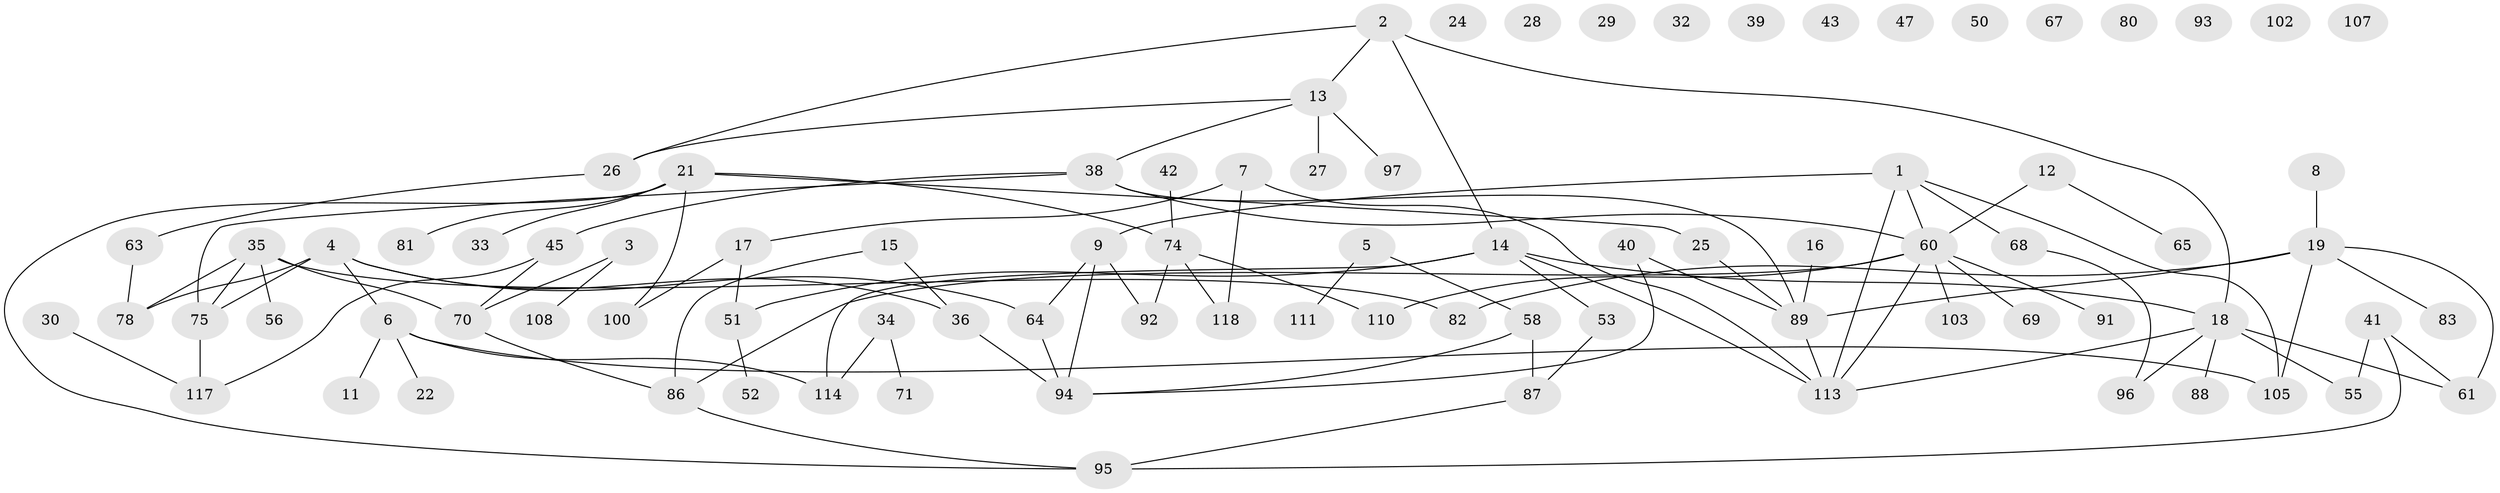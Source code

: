 // Generated by graph-tools (version 1.1) at 2025/23/03/03/25 07:23:27]
// undirected, 87 vertices, 105 edges
graph export_dot {
graph [start="1"]
  node [color=gray90,style=filled];
  1 [super="+10"];
  2;
  3 [super="+23"];
  4 [super="+85"];
  5;
  6 [super="+48"];
  7 [super="+46"];
  8;
  9 [super="+59"];
  11;
  12;
  13 [super="+44"];
  14 [super="+76"];
  15 [super="+84"];
  16;
  17 [super="+20"];
  18 [super="+31"];
  19 [super="+57"];
  21 [super="+37"];
  22;
  24;
  25;
  26 [super="+98"];
  27 [super="+66"];
  28;
  29;
  30;
  32;
  33 [super="+72"];
  34 [super="+49"];
  35 [super="+54"];
  36;
  38 [super="+90"];
  39;
  40;
  41 [super="+104"];
  42;
  43;
  45;
  47;
  50;
  51 [super="+109"];
  52;
  53;
  55;
  56 [super="+101"];
  58;
  60 [super="+62"];
  61;
  63;
  64 [super="+73"];
  65 [super="+77"];
  67;
  68;
  69;
  70 [super="+79"];
  71;
  74 [super="+106"];
  75;
  78;
  80;
  81;
  82;
  83;
  86;
  87 [super="+112"];
  88;
  89 [super="+99"];
  91;
  92;
  93;
  94 [super="+115"];
  95;
  96 [super="+119"];
  97;
  100 [super="+116"];
  102;
  103;
  105;
  107;
  108;
  110;
  111;
  113 [super="+120"];
  114;
  117 [super="+121"];
  118;
  1 -- 60;
  1 -- 113;
  1 -- 68;
  1 -- 9 [weight=2];
  1 -- 105;
  2 -- 18;
  2 -- 26;
  2 -- 13;
  2 -- 14;
  3 -- 108;
  3 -- 70;
  4 -- 6;
  4 -- 78;
  4 -- 75;
  4 -- 36;
  4 -- 64;
  5 -- 58;
  5 -- 111;
  6 -- 22;
  6 -- 114;
  6 -- 105;
  6 -- 11;
  7 -- 118;
  7 -- 17;
  7 -- 113;
  8 -- 19;
  9 -- 92;
  9 -- 94;
  9 -- 64;
  12 -- 60;
  12 -- 65;
  13 -- 26;
  13 -- 38;
  13 -- 97;
  13 -- 27;
  14 -- 114;
  14 -- 18;
  14 -- 53;
  14 -- 113;
  14 -- 51;
  15 -- 36;
  15 -- 86;
  16 -- 89;
  17 -- 100;
  17 -- 51;
  18 -- 55;
  18 -- 61;
  18 -- 88;
  18 -- 113;
  18 -- 96;
  19 -- 61;
  19 -- 82;
  19 -- 89;
  19 -- 105;
  19 -- 83;
  21 -- 74;
  21 -- 95;
  21 -- 33;
  21 -- 81;
  21 -- 25;
  21 -- 100;
  25 -- 89;
  26 -- 63;
  30 -- 117;
  34 -- 71;
  34 -- 114;
  35 -- 56;
  35 -- 82;
  35 -- 75;
  35 -- 78;
  35 -- 70;
  36 -- 94 [weight=2];
  38 -- 45;
  38 -- 60;
  38 -- 89;
  38 -- 75;
  40 -- 89;
  40 -- 94;
  41 -- 61;
  41 -- 95;
  41 -- 55;
  42 -- 74;
  45 -- 70;
  45 -- 117;
  51 -- 52;
  53 -- 87;
  58 -- 87;
  58 -- 94;
  60 -- 91;
  60 -- 110;
  60 -- 69;
  60 -- 86;
  60 -- 103;
  60 -- 113;
  63 -- 78;
  64 -- 94;
  68 -- 96;
  70 -- 86;
  74 -- 92;
  74 -- 110;
  74 -- 118;
  75 -- 117;
  86 -- 95;
  87 -- 95;
  89 -- 113;
}
